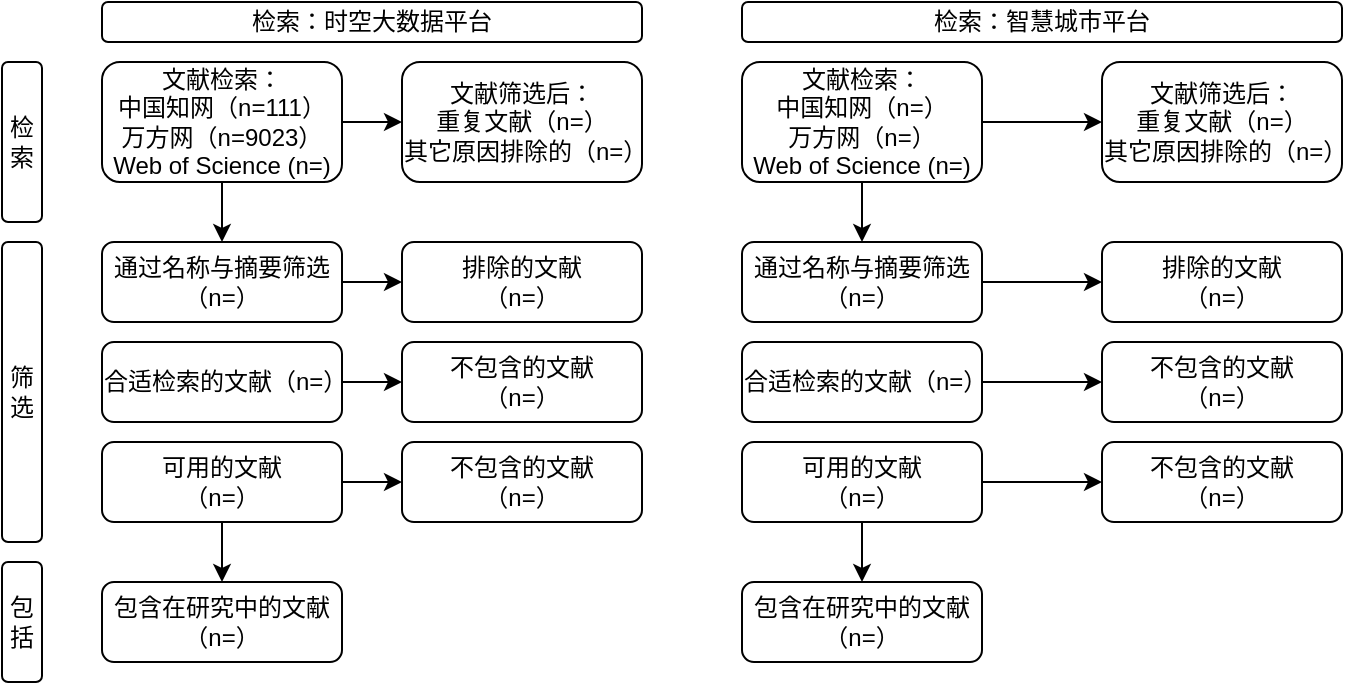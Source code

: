 <mxfile version="24.8.3">
  <diagram name="第 1 页" id="8o8XvhP2dbl5_3nsmxD9">
    <mxGraphModel dx="1154" dy="534" grid="1" gridSize="10" guides="1" tooltips="1" connect="1" arrows="1" fold="1" page="1" pageScale="1" pageWidth="827" pageHeight="1169" math="0" shadow="0">
      <root>
        <mxCell id="0" />
        <mxCell id="1" parent="0" />
        <mxCell id="wGT_a7te1NiHUHG1gqh5-1" value="检索" style="rounded=1;whiteSpace=wrap;html=1;" vertex="1" parent="1">
          <mxGeometry x="30" y="150" width="20" height="80" as="geometry" />
        </mxCell>
        <mxCell id="wGT_a7te1NiHUHG1gqh5-2" value="筛选" style="rounded=1;whiteSpace=wrap;html=1;" vertex="1" parent="1">
          <mxGeometry x="30" y="240" width="20" height="150" as="geometry" />
        </mxCell>
        <mxCell id="wGT_a7te1NiHUHG1gqh5-3" value="包括" style="rounded=1;whiteSpace=wrap;html=1;" vertex="1" parent="1">
          <mxGeometry x="30" y="400" width="20" height="60" as="geometry" />
        </mxCell>
        <mxCell id="wGT_a7te1NiHUHG1gqh5-4" value="检索：时空大数据平台" style="rounded=1;whiteSpace=wrap;html=1;" vertex="1" parent="1">
          <mxGeometry x="80" y="120" width="270" height="20" as="geometry" />
        </mxCell>
        <mxCell id="wGT_a7te1NiHUHG1gqh5-5" value="检索：智慧城市平台" style="rounded=1;whiteSpace=wrap;html=1;" vertex="1" parent="1">
          <mxGeometry x="400" y="120" width="300" height="20" as="geometry" />
        </mxCell>
        <mxCell id="wGT_a7te1NiHUHG1gqh5-8" style="edgeStyle=orthogonalEdgeStyle;rounded=0;orthogonalLoop=1;jettySize=auto;html=1;" edge="1" parent="1" source="wGT_a7te1NiHUHG1gqh5-6" target="wGT_a7te1NiHUHG1gqh5-7">
          <mxGeometry relative="1" as="geometry" />
        </mxCell>
        <mxCell id="wGT_a7te1NiHUHG1gqh5-32" style="edgeStyle=orthogonalEdgeStyle;rounded=0;orthogonalLoop=1;jettySize=auto;html=1;entryX=0.5;entryY=0;entryDx=0;entryDy=0;" edge="1" parent="1" source="wGT_a7te1NiHUHG1gqh5-6" target="wGT_a7te1NiHUHG1gqh5-9">
          <mxGeometry relative="1" as="geometry" />
        </mxCell>
        <mxCell id="wGT_a7te1NiHUHG1gqh5-6" value="文献检索：&lt;br&gt;中国知网（n=111）&lt;br&gt;万方网（n=9023）&lt;br&gt;Web of Science (n=)" style="rounded=1;whiteSpace=wrap;html=1;" vertex="1" parent="1">
          <mxGeometry x="80" y="150" width="120" height="60" as="geometry" />
        </mxCell>
        <mxCell id="wGT_a7te1NiHUHG1gqh5-7" value="文献筛选后：&lt;br&gt;重复文献（n=）&lt;br&gt;其它原因排除的（n=）" style="rounded=1;whiteSpace=wrap;html=1;" vertex="1" parent="1">
          <mxGeometry x="230" y="150" width="120" height="60" as="geometry" />
        </mxCell>
        <mxCell id="wGT_a7te1NiHUHG1gqh5-14" style="edgeStyle=orthogonalEdgeStyle;rounded=0;orthogonalLoop=1;jettySize=auto;html=1;" edge="1" parent="1" source="wGT_a7te1NiHUHG1gqh5-9" target="wGT_a7te1NiHUHG1gqh5-13">
          <mxGeometry relative="1" as="geometry" />
        </mxCell>
        <mxCell id="wGT_a7te1NiHUHG1gqh5-9" value="通过名称与摘要筛选（n=）" style="rounded=1;whiteSpace=wrap;html=1;" vertex="1" parent="1">
          <mxGeometry x="80" y="240" width="120" height="40" as="geometry" />
        </mxCell>
        <mxCell id="wGT_a7te1NiHUHG1gqh5-16" style="edgeStyle=orthogonalEdgeStyle;rounded=0;orthogonalLoop=1;jettySize=auto;html=1;" edge="1" parent="1" source="wGT_a7te1NiHUHG1gqh5-10" target="wGT_a7te1NiHUHG1gqh5-15">
          <mxGeometry relative="1" as="geometry" />
        </mxCell>
        <mxCell id="wGT_a7te1NiHUHG1gqh5-10" value="合适检索的文献（n=）" style="rounded=1;whiteSpace=wrap;html=1;" vertex="1" parent="1">
          <mxGeometry x="80" y="290" width="120" height="40" as="geometry" />
        </mxCell>
        <mxCell id="wGT_a7te1NiHUHG1gqh5-18" style="edgeStyle=orthogonalEdgeStyle;rounded=0;orthogonalLoop=1;jettySize=auto;html=1;" edge="1" parent="1" source="wGT_a7te1NiHUHG1gqh5-11" target="wGT_a7te1NiHUHG1gqh5-17">
          <mxGeometry relative="1" as="geometry" />
        </mxCell>
        <mxCell id="wGT_a7te1NiHUHG1gqh5-33" style="edgeStyle=orthogonalEdgeStyle;rounded=0;orthogonalLoop=1;jettySize=auto;html=1;" edge="1" parent="1" source="wGT_a7te1NiHUHG1gqh5-11" target="wGT_a7te1NiHUHG1gqh5-12">
          <mxGeometry relative="1" as="geometry" />
        </mxCell>
        <mxCell id="wGT_a7te1NiHUHG1gqh5-11" value="可用的文献&lt;br&gt;（n=）" style="rounded=1;whiteSpace=wrap;html=1;" vertex="1" parent="1">
          <mxGeometry x="80" y="340" width="120" height="40" as="geometry" />
        </mxCell>
        <mxCell id="wGT_a7te1NiHUHG1gqh5-12" value="包含在研究中的文献&lt;br&gt;（n=）" style="rounded=1;whiteSpace=wrap;html=1;" vertex="1" parent="1">
          <mxGeometry x="80" y="410" width="120" height="40" as="geometry" />
        </mxCell>
        <mxCell id="wGT_a7te1NiHUHG1gqh5-13" value="排除的文献&lt;br&gt;（n=）" style="rounded=1;whiteSpace=wrap;html=1;" vertex="1" parent="1">
          <mxGeometry x="230" y="240" width="120" height="40" as="geometry" />
        </mxCell>
        <mxCell id="wGT_a7te1NiHUHG1gqh5-15" value="不包含的文献&lt;br&gt;（n=）" style="rounded=1;whiteSpace=wrap;html=1;" vertex="1" parent="1">
          <mxGeometry x="230" y="290" width="120" height="40" as="geometry" />
        </mxCell>
        <mxCell id="wGT_a7te1NiHUHG1gqh5-17" value="不包含的文献&lt;br&gt;（n=）" style="rounded=1;whiteSpace=wrap;html=1;" vertex="1" parent="1">
          <mxGeometry x="230" y="340" width="120" height="40" as="geometry" />
        </mxCell>
        <mxCell id="wGT_a7te1NiHUHG1gqh5-19" style="edgeStyle=orthogonalEdgeStyle;rounded=0;orthogonalLoop=1;jettySize=auto;html=1;" edge="1" parent="1" source="wGT_a7te1NiHUHG1gqh5-20" target="wGT_a7te1NiHUHG1gqh5-21">
          <mxGeometry relative="1" as="geometry" />
        </mxCell>
        <mxCell id="wGT_a7te1NiHUHG1gqh5-34" style="edgeStyle=orthogonalEdgeStyle;rounded=0;orthogonalLoop=1;jettySize=auto;html=1;" edge="1" parent="1" source="wGT_a7te1NiHUHG1gqh5-20" target="wGT_a7te1NiHUHG1gqh5-23">
          <mxGeometry relative="1" as="geometry" />
        </mxCell>
        <mxCell id="wGT_a7te1NiHUHG1gqh5-20" value="文献检索：&lt;br&gt;中国知网（n=）&lt;br&gt;万方网（n=）&lt;br&gt;Web of Science (n=)" style="rounded=1;whiteSpace=wrap;html=1;" vertex="1" parent="1">
          <mxGeometry x="400" y="150" width="120" height="60" as="geometry" />
        </mxCell>
        <mxCell id="wGT_a7te1NiHUHG1gqh5-21" value="文献筛选后：&lt;br&gt;重复文献（n=）&lt;br&gt;其它原因排除的（n=）" style="rounded=1;whiteSpace=wrap;html=1;" vertex="1" parent="1">
          <mxGeometry x="580" y="150" width="120" height="60" as="geometry" />
        </mxCell>
        <mxCell id="wGT_a7te1NiHUHG1gqh5-22" style="edgeStyle=orthogonalEdgeStyle;rounded=0;orthogonalLoop=1;jettySize=auto;html=1;" edge="1" parent="1" source="wGT_a7te1NiHUHG1gqh5-23" target="wGT_a7te1NiHUHG1gqh5-29">
          <mxGeometry relative="1" as="geometry" />
        </mxCell>
        <mxCell id="wGT_a7te1NiHUHG1gqh5-23" value="通过名称与摘要筛选（n=）" style="rounded=1;whiteSpace=wrap;html=1;" vertex="1" parent="1">
          <mxGeometry x="400" y="240" width="120" height="40" as="geometry" />
        </mxCell>
        <mxCell id="wGT_a7te1NiHUHG1gqh5-24" style="edgeStyle=orthogonalEdgeStyle;rounded=0;orthogonalLoop=1;jettySize=auto;html=1;" edge="1" parent="1" source="wGT_a7te1NiHUHG1gqh5-25" target="wGT_a7te1NiHUHG1gqh5-30">
          <mxGeometry relative="1" as="geometry" />
        </mxCell>
        <mxCell id="wGT_a7te1NiHUHG1gqh5-25" value="合适检索的文献（n=）" style="rounded=1;whiteSpace=wrap;html=1;" vertex="1" parent="1">
          <mxGeometry x="400" y="290" width="120" height="40" as="geometry" />
        </mxCell>
        <mxCell id="wGT_a7te1NiHUHG1gqh5-26" style="edgeStyle=orthogonalEdgeStyle;rounded=0;orthogonalLoop=1;jettySize=auto;html=1;" edge="1" parent="1" source="wGT_a7te1NiHUHG1gqh5-27" target="wGT_a7te1NiHUHG1gqh5-31">
          <mxGeometry relative="1" as="geometry" />
        </mxCell>
        <mxCell id="wGT_a7te1NiHUHG1gqh5-35" style="edgeStyle=orthogonalEdgeStyle;rounded=0;orthogonalLoop=1;jettySize=auto;html=1;" edge="1" parent="1" source="wGT_a7te1NiHUHG1gqh5-27" target="wGT_a7te1NiHUHG1gqh5-28">
          <mxGeometry relative="1" as="geometry" />
        </mxCell>
        <mxCell id="wGT_a7te1NiHUHG1gqh5-27" value="可用的文献&lt;br&gt;（n=）" style="rounded=1;whiteSpace=wrap;html=1;" vertex="1" parent="1">
          <mxGeometry x="400" y="340" width="120" height="40" as="geometry" />
        </mxCell>
        <mxCell id="wGT_a7te1NiHUHG1gqh5-28" value="包含在研究中的文献&lt;br&gt;（n=）" style="rounded=1;whiteSpace=wrap;html=1;" vertex="1" parent="1">
          <mxGeometry x="400" y="410" width="120" height="40" as="geometry" />
        </mxCell>
        <mxCell id="wGT_a7te1NiHUHG1gqh5-29" value="排除的文献&lt;br&gt;（n=）" style="rounded=1;whiteSpace=wrap;html=1;" vertex="1" parent="1">
          <mxGeometry x="580" y="240" width="120" height="40" as="geometry" />
        </mxCell>
        <mxCell id="wGT_a7te1NiHUHG1gqh5-30" value="不包含的文献&lt;br&gt;（n=）" style="rounded=1;whiteSpace=wrap;html=1;" vertex="1" parent="1">
          <mxGeometry x="580" y="290" width="120" height="40" as="geometry" />
        </mxCell>
        <mxCell id="wGT_a7te1NiHUHG1gqh5-31" value="不包含的文献&lt;br&gt;（n=）" style="rounded=1;whiteSpace=wrap;html=1;" vertex="1" parent="1">
          <mxGeometry x="580" y="340" width="120" height="40" as="geometry" />
        </mxCell>
      </root>
    </mxGraphModel>
  </diagram>
</mxfile>
